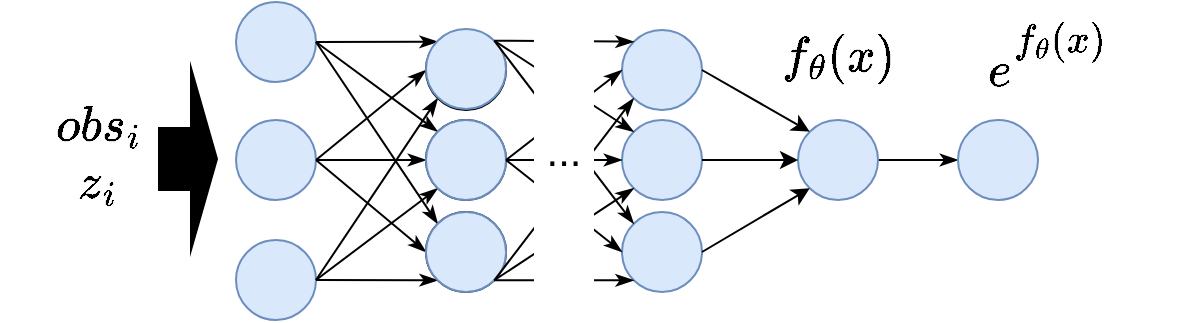 <mxfile version="20.8.16" type="github">
  <diagram name="Page-1" id="G-G4V4dbzoBnQzKpbB__">
    <mxGraphModel dx="1014" dy="847" grid="1" gridSize="10" guides="1" tooltips="1" connect="1" arrows="1" fold="1" page="1" pageScale="1" pageWidth="850" pageHeight="1100" math="1" shadow="0">
      <root>
        <mxCell id="0" />
        <mxCell id="1" parent="0" />
        <mxCell id="wKmAmS29Bb6uPi1jKADR-1" value="" style="ellipse;whiteSpace=wrap;html=1;aspect=fixed;fillColor=#dae8fc;strokeColor=#6c8ebf;" vertex="1" parent="1">
          <mxGeometry x="179" y="181" width="40" height="40" as="geometry" />
        </mxCell>
        <mxCell id="wKmAmS29Bb6uPi1jKADR-2" value="" style="ellipse;whiteSpace=wrap;html=1;aspect=fixed;fillColor=#dae8fc;strokeColor=#6c8ebf;" vertex="1" parent="1">
          <mxGeometry x="179" y="240" width="40" height="40" as="geometry" />
        </mxCell>
        <mxCell id="wKmAmS29Bb6uPi1jKADR-3" value="" style="ellipse;whiteSpace=wrap;html=1;aspect=fixed;fillColor=#dae8fc;strokeColor=#6c8ebf;" vertex="1" parent="1">
          <mxGeometry x="179" y="300" width="40" height="40" as="geometry" />
        </mxCell>
        <mxCell id="wKmAmS29Bb6uPi1jKADR-4" value="" style="ellipse;whiteSpace=wrap;html=1;aspect=fixed;" vertex="1" parent="1">
          <mxGeometry x="274" y="195" width="40" height="40" as="geometry" />
        </mxCell>
        <mxCell id="wKmAmS29Bb6uPi1jKADR-5" value="" style="ellipse;whiteSpace=wrap;html=1;aspect=fixed;" vertex="1" parent="1">
          <mxGeometry x="274" y="240" width="40" height="40" as="geometry" />
        </mxCell>
        <mxCell id="wKmAmS29Bb6uPi1jKADR-6" value="" style="ellipse;whiteSpace=wrap;html=1;aspect=fixed;" vertex="1" parent="1">
          <mxGeometry x="274" y="286" width="40" height="40" as="geometry" />
        </mxCell>
        <mxCell id="wKmAmS29Bb6uPi1jKADR-7" value="" style="endArrow=classicThin;html=1;rounded=0;exitX=1;exitY=0.5;exitDx=0;exitDy=0;entryX=0;entryY=1;entryDx=0;entryDy=0;strokeWidth=1;endFill=1;" edge="1" parent="1" source="wKmAmS29Bb6uPi1jKADR-3" target="wKmAmS29Bb6uPi1jKADR-6">
          <mxGeometry width="50" height="50" relative="1" as="geometry">
            <mxPoint x="490" y="460" as="sourcePoint" />
            <mxPoint x="540" y="410" as="targetPoint" />
          </mxGeometry>
        </mxCell>
        <mxCell id="wKmAmS29Bb6uPi1jKADR-8" value="" style="endArrow=classicThin;html=1;rounded=0;exitX=1;exitY=0.5;exitDx=0;exitDy=0;entryX=0;entryY=0;entryDx=0;entryDy=0;strokeWidth=1;endFill=1;" edge="1" parent="1" source="wKmAmS29Bb6uPi1jKADR-1" target="wKmAmS29Bb6uPi1jKADR-4">
          <mxGeometry width="50" height="50" relative="1" as="geometry">
            <mxPoint x="490" y="460" as="sourcePoint" />
            <mxPoint x="540" y="410" as="targetPoint" />
          </mxGeometry>
        </mxCell>
        <mxCell id="wKmAmS29Bb6uPi1jKADR-9" value="" style="endArrow=classicThin;html=1;rounded=0;exitX=1;exitY=0.5;exitDx=0;exitDy=0;entryX=0;entryY=0.5;entryDx=0;entryDy=0;strokeWidth=1;endFill=1;" edge="1" parent="1" source="wKmAmS29Bb6uPi1jKADR-2" target="wKmAmS29Bb6uPi1jKADR-5">
          <mxGeometry width="50" height="50" relative="1" as="geometry">
            <mxPoint x="490" y="460" as="sourcePoint" />
            <mxPoint x="540" y="410" as="targetPoint" />
          </mxGeometry>
        </mxCell>
        <mxCell id="wKmAmS29Bb6uPi1jKADR-10" value="" style="endArrow=classicThin;html=1;rounded=0;entryX=0;entryY=0;entryDx=0;entryDy=0;exitX=1;exitY=0.5;exitDx=0;exitDy=0;strokeWidth=1;endFill=1;" edge="1" parent="1" source="wKmAmS29Bb6uPi1jKADR-1" target="wKmAmS29Bb6uPi1jKADR-5">
          <mxGeometry width="50" height="50" relative="1" as="geometry">
            <mxPoint x="240" y="200" as="sourcePoint" />
            <mxPoint x="275" y="270" as="targetPoint" />
          </mxGeometry>
        </mxCell>
        <mxCell id="wKmAmS29Bb6uPi1jKADR-11" value="" style="endArrow=classicThin;html=1;rounded=0;entryX=0;entryY=0;entryDx=0;entryDy=0;exitX=1;exitY=0.5;exitDx=0;exitDy=0;strokeWidth=1;endFill=1;" edge="1" parent="1" source="wKmAmS29Bb6uPi1jKADR-1" target="wKmAmS29Bb6uPi1jKADR-6">
          <mxGeometry width="50" height="50" relative="1" as="geometry">
            <mxPoint x="220" y="220" as="sourcePoint" />
            <mxPoint x="285" y="280" as="targetPoint" />
          </mxGeometry>
        </mxCell>
        <mxCell id="wKmAmS29Bb6uPi1jKADR-12" value="" style="endArrow=classicThin;html=1;rounded=0;exitX=1;exitY=0.5;exitDx=0;exitDy=0;entryX=0;entryY=0.5;entryDx=0;entryDy=0;strokeWidth=1;endFill=1;" edge="1" parent="1" source="wKmAmS29Bb6uPi1jKADR-2" target="wKmAmS29Bb6uPi1jKADR-6">
          <mxGeometry width="50" height="50" relative="1" as="geometry">
            <mxPoint x="249" y="290" as="sourcePoint" />
            <mxPoint x="295" y="290" as="targetPoint" />
          </mxGeometry>
        </mxCell>
        <mxCell id="wKmAmS29Bb6uPi1jKADR-13" value="" style="endArrow=classicThin;html=1;rounded=0;exitX=1;exitY=0.5;exitDx=0;exitDy=0;entryX=0;entryY=0.5;entryDx=0;entryDy=0;strokeWidth=1;endFill=1;" edge="1" parent="1" source="wKmAmS29Bb6uPi1jKADR-2" target="wKmAmS29Bb6uPi1jKADR-4">
          <mxGeometry width="50" height="50" relative="1" as="geometry">
            <mxPoint x="259" y="300" as="sourcePoint" />
            <mxPoint x="305" y="300" as="targetPoint" />
          </mxGeometry>
        </mxCell>
        <mxCell id="wKmAmS29Bb6uPi1jKADR-14" value="" style="endArrow=classicThin;html=1;rounded=0;exitX=1;exitY=0.5;exitDx=0;exitDy=0;entryX=0;entryY=1;entryDx=0;entryDy=0;strokeWidth=1;endFill=1;" edge="1" parent="1" source="wKmAmS29Bb6uPi1jKADR-3" target="wKmAmS29Bb6uPi1jKADR-5">
          <mxGeometry width="50" height="50" relative="1" as="geometry">
            <mxPoint x="269" y="310" as="sourcePoint" />
            <mxPoint x="315" y="310" as="targetPoint" />
          </mxGeometry>
        </mxCell>
        <mxCell id="wKmAmS29Bb6uPi1jKADR-15" value="" style="endArrow=classicThin;html=1;rounded=0;exitX=1;exitY=0.5;exitDx=0;exitDy=0;entryX=0;entryY=1;entryDx=0;entryDy=0;strokeWidth=1;endFill=1;" edge="1" parent="1" source="wKmAmS29Bb6uPi1jKADR-3" target="wKmAmS29Bb6uPi1jKADR-4">
          <mxGeometry width="50" height="50" relative="1" as="geometry">
            <mxPoint x="279" y="320" as="sourcePoint" />
            <mxPoint x="325" y="320" as="targetPoint" />
          </mxGeometry>
        </mxCell>
        <mxCell id="wKmAmS29Bb6uPi1jKADR-16" value="" style="ellipse;whiteSpace=wrap;html=1;aspect=fixed;fillColor=#dae8fc;strokeColor=#6c8ebf;" vertex="1" parent="1">
          <mxGeometry x="274" y="194.5" width="40" height="40" as="geometry" />
        </mxCell>
        <mxCell id="wKmAmS29Bb6uPi1jKADR-17" value="" style="ellipse;whiteSpace=wrap;html=1;aspect=fixed;fillColor=#dae8fc;strokeColor=#6c8ebf;" vertex="1" parent="1">
          <mxGeometry x="274" y="240" width="40" height="40" as="geometry" />
        </mxCell>
        <mxCell id="wKmAmS29Bb6uPi1jKADR-18" value="" style="ellipse;whiteSpace=wrap;html=1;aspect=fixed;fillColor=#dae8fc;strokeColor=#6c8ebf;" vertex="1" parent="1">
          <mxGeometry x="274" y="286" width="40" height="40" as="geometry" />
        </mxCell>
        <mxCell id="wKmAmS29Bb6uPi1jKADR-19" value="" style="ellipse;whiteSpace=wrap;html=1;aspect=fixed;fillColor=#dae8fc;strokeColor=#6c8ebf;" vertex="1" parent="1">
          <mxGeometry x="372" y="195" width="40" height="40" as="geometry" />
        </mxCell>
        <mxCell id="wKmAmS29Bb6uPi1jKADR-20" value="" style="ellipse;whiteSpace=wrap;html=1;aspect=fixed;fillColor=#dae8fc;strokeColor=#6c8ebf;" vertex="1" parent="1">
          <mxGeometry x="372" y="240" width="40" height="40" as="geometry" />
        </mxCell>
        <mxCell id="wKmAmS29Bb6uPi1jKADR-21" value="" style="ellipse;whiteSpace=wrap;html=1;aspect=fixed;fillColor=#dae8fc;strokeColor=#6c8ebf;" vertex="1" parent="1">
          <mxGeometry x="372" y="286" width="40" height="40" as="geometry" />
        </mxCell>
        <mxCell id="wKmAmS29Bb6uPi1jKADR-22" value="" style="endArrow=classicThin;html=1;rounded=0;exitX=1;exitY=1;exitDx=0;exitDy=0;entryX=0;entryY=1;entryDx=0;entryDy=0;strokeWidth=1;endFill=1;" edge="1" parent="1" source="wKmAmS29Bb6uPi1jKADR-18" target="wKmAmS29Bb6uPi1jKADR-21">
          <mxGeometry width="50" height="50" relative="1" as="geometry">
            <mxPoint x="641" y="459.5" as="sourcePoint" />
            <mxPoint x="691" y="409.5" as="targetPoint" />
          </mxGeometry>
        </mxCell>
        <mxCell id="wKmAmS29Bb6uPi1jKADR-23" value="" style="endArrow=classicThin;html=1;rounded=0;exitX=1;exitY=0;exitDx=0;exitDy=0;entryX=0;entryY=0;entryDx=0;entryDy=0;strokeWidth=1;endFill=1;" edge="1" parent="1" source="wKmAmS29Bb6uPi1jKADR-16" target="wKmAmS29Bb6uPi1jKADR-19">
          <mxGeometry width="50" height="50" relative="1" as="geometry">
            <mxPoint x="641" y="459.5" as="sourcePoint" />
            <mxPoint x="691" y="409.5" as="targetPoint" />
          </mxGeometry>
        </mxCell>
        <mxCell id="wKmAmS29Bb6uPi1jKADR-24" value="" style="endArrow=classicThin;html=1;rounded=0;exitX=1;exitY=0.5;exitDx=0;exitDy=0;entryX=0;entryY=0.5;entryDx=0;entryDy=0;strokeWidth=1;endFill=1;" edge="1" parent="1" source="wKmAmS29Bb6uPi1jKADR-17" target="wKmAmS29Bb6uPi1jKADR-20">
          <mxGeometry width="50" height="50" relative="1" as="geometry">
            <mxPoint x="641" y="459.5" as="sourcePoint" />
            <mxPoint x="691" y="409.5" as="targetPoint" />
          </mxGeometry>
        </mxCell>
        <mxCell id="wKmAmS29Bb6uPi1jKADR-25" value="" style="endArrow=classicThin;html=1;rounded=0;entryX=0;entryY=0;entryDx=0;entryDy=0;exitX=1;exitY=0;exitDx=0;exitDy=0;strokeWidth=1;endFill=1;" edge="1" parent="1" source="wKmAmS29Bb6uPi1jKADR-16" target="wKmAmS29Bb6uPi1jKADR-20">
          <mxGeometry width="50" height="50" relative="1" as="geometry">
            <mxPoint x="391" y="199.5" as="sourcePoint" />
            <mxPoint x="426" y="269.5" as="targetPoint" />
          </mxGeometry>
        </mxCell>
        <mxCell id="wKmAmS29Bb6uPi1jKADR-26" value="" style="endArrow=classicThin;html=1;rounded=0;entryX=0;entryY=0;entryDx=0;entryDy=0;exitX=1;exitY=0;exitDx=0;exitDy=0;strokeWidth=1;endFill=1;" edge="1" parent="1" source="wKmAmS29Bb6uPi1jKADR-16" target="wKmAmS29Bb6uPi1jKADR-21">
          <mxGeometry width="50" height="50" relative="1" as="geometry">
            <mxPoint x="371" y="219.5" as="sourcePoint" />
            <mxPoint x="436" y="279.5" as="targetPoint" />
          </mxGeometry>
        </mxCell>
        <mxCell id="wKmAmS29Bb6uPi1jKADR-27" value="" style="endArrow=classicThin;html=1;rounded=0;exitX=1;exitY=0.5;exitDx=0;exitDy=0;entryX=0;entryY=0.5;entryDx=0;entryDy=0;strokeWidth=1;endFill=1;" edge="1" parent="1" source="wKmAmS29Bb6uPi1jKADR-17" target="wKmAmS29Bb6uPi1jKADR-21">
          <mxGeometry width="50" height="50" relative="1" as="geometry">
            <mxPoint x="400" y="289.5" as="sourcePoint" />
            <mxPoint x="446" y="289.5" as="targetPoint" />
          </mxGeometry>
        </mxCell>
        <mxCell id="wKmAmS29Bb6uPi1jKADR-28" value="" style="endArrow=classicThin;html=1;rounded=0;exitX=1;exitY=0.5;exitDx=0;exitDy=0;entryX=0;entryY=0.5;entryDx=0;entryDy=0;strokeWidth=1;endFill=1;" edge="1" parent="1" source="wKmAmS29Bb6uPi1jKADR-17" target="wKmAmS29Bb6uPi1jKADR-19">
          <mxGeometry width="50" height="50" relative="1" as="geometry">
            <mxPoint x="410" y="299.5" as="sourcePoint" />
            <mxPoint x="456" y="299.5" as="targetPoint" />
          </mxGeometry>
        </mxCell>
        <mxCell id="wKmAmS29Bb6uPi1jKADR-29" value="" style="endArrow=classicThin;html=1;rounded=0;exitX=1;exitY=1;exitDx=0;exitDy=0;entryX=0;entryY=1;entryDx=0;entryDy=0;strokeWidth=1;endFill=1;" edge="1" parent="1" source="wKmAmS29Bb6uPi1jKADR-18" target="wKmAmS29Bb6uPi1jKADR-20">
          <mxGeometry width="50" height="50" relative="1" as="geometry">
            <mxPoint x="420" y="309.5" as="sourcePoint" />
            <mxPoint x="466" y="309.5" as="targetPoint" />
          </mxGeometry>
        </mxCell>
        <mxCell id="wKmAmS29Bb6uPi1jKADR-30" value="" style="endArrow=classicThin;html=1;rounded=0;exitX=1;exitY=1;exitDx=0;exitDy=0;entryX=0;entryY=1;entryDx=0;entryDy=0;strokeWidth=1;endFill=1;" edge="1" parent="1" source="wKmAmS29Bb6uPi1jKADR-18" target="wKmAmS29Bb6uPi1jKADR-19">
          <mxGeometry width="50" height="50" relative="1" as="geometry">
            <mxPoint x="430" y="319.5" as="sourcePoint" />
            <mxPoint x="476" y="319.5" as="targetPoint" />
          </mxGeometry>
        </mxCell>
        <mxCell id="wKmAmS29Bb6uPi1jKADR-32" value="&lt;font style=&quot;font-size: 21px;&quot;&gt;...&lt;/font&gt;" style="rounded=0;whiteSpace=wrap;html=1;strokeColor=none;" vertex="1" parent="1">
          <mxGeometry x="328" y="180" width="30" height="150" as="geometry" />
        </mxCell>
        <mxCell id="wKmAmS29Bb6uPi1jKADR-35" value="$$obs_i$$" style="text;html=1;strokeColor=none;fillColor=none;align=center;verticalAlign=middle;whiteSpace=wrap;rounded=0;fontSize=21;" vertex="1" parent="1">
          <mxGeometry x="80" y="228" width="60" height="30" as="geometry" />
        </mxCell>
        <mxCell id="wKmAmS29Bb6uPi1jKADR-36" value="$$z_i$$" style="text;html=1;strokeColor=none;fillColor=none;align=center;verticalAlign=middle;whiteSpace=wrap;rounded=0;fontSize=21;" vertex="1" parent="1">
          <mxGeometry x="80" y="256" width="60" height="30" as="geometry" />
        </mxCell>
        <mxCell id="wKmAmS29Bb6uPi1jKADR-37" value="" style="shape=flexArrow;endArrow=classic;html=1;rounded=0;strokeWidth=1;fontSize=21;endWidth=59;endSize=4;width=31;fillColor=#000000;fillStyle=solid;" edge="1" parent="1">
          <mxGeometry width="50" height="50" relative="1" as="geometry">
            <mxPoint x="140" y="259.5" as="sourcePoint" />
            <mxPoint x="170" y="259.5" as="targetPoint" />
          </mxGeometry>
        </mxCell>
        <mxCell id="wKmAmS29Bb6uPi1jKADR-44" style="edgeStyle=orthogonalEdgeStyle;rounded=0;fillStyle=solid;orthogonalLoop=1;jettySize=auto;html=1;exitX=1;exitY=0.5;exitDx=0;exitDy=0;entryX=0;entryY=0.5;entryDx=0;entryDy=0;strokeWidth=1;fontSize=21;endArrow=classicThin;endFill=1;fillColor=#000000;" edge="1" parent="1" source="wKmAmS29Bb6uPi1jKADR-38" target="wKmAmS29Bb6uPi1jKADR-43">
          <mxGeometry relative="1" as="geometry" />
        </mxCell>
        <mxCell id="wKmAmS29Bb6uPi1jKADR-38" value="" style="ellipse;whiteSpace=wrap;html=1;aspect=fixed;fillColor=#dae8fc;strokeColor=#6c8ebf;" vertex="1" parent="1">
          <mxGeometry x="460" y="240" width="40" height="40" as="geometry" />
        </mxCell>
        <mxCell id="wKmAmS29Bb6uPi1jKADR-39" value="" style="endArrow=classic;html=1;rounded=0;fillStyle=solid;strokeWidth=1;fontSize=21;fillColor=#000000;exitX=1;exitY=0.5;exitDx=0;exitDy=0;entryX=0;entryY=1;entryDx=0;entryDy=0;" edge="1" parent="1" source="wKmAmS29Bb6uPi1jKADR-21" target="wKmAmS29Bb6uPi1jKADR-38">
          <mxGeometry width="50" height="50" relative="1" as="geometry">
            <mxPoint x="440" y="310" as="sourcePoint" />
            <mxPoint x="490" y="260" as="targetPoint" />
          </mxGeometry>
        </mxCell>
        <mxCell id="wKmAmS29Bb6uPi1jKADR-40" value="" style="endArrow=classic;html=1;rounded=0;fillStyle=solid;strokeWidth=1;fontSize=21;fillColor=#000000;exitX=1;exitY=0.5;exitDx=0;exitDy=0;entryX=0;entryY=0.5;entryDx=0;entryDy=0;" edge="1" parent="1" source="wKmAmS29Bb6uPi1jKADR-20" target="wKmAmS29Bb6uPi1jKADR-38">
          <mxGeometry width="50" height="50" relative="1" as="geometry">
            <mxPoint x="422" y="316" as="sourcePoint" />
            <mxPoint x="475.858" y="284.142" as="targetPoint" />
          </mxGeometry>
        </mxCell>
        <mxCell id="wKmAmS29Bb6uPi1jKADR-41" value="" style="endArrow=classic;html=1;rounded=0;fillStyle=solid;strokeWidth=1;fontSize=21;fillColor=#000000;exitX=1;exitY=0.5;exitDx=0;exitDy=0;entryX=0;entryY=0;entryDx=0;entryDy=0;" edge="1" parent="1" source="wKmAmS29Bb6uPi1jKADR-19" target="wKmAmS29Bb6uPi1jKADR-38">
          <mxGeometry width="50" height="50" relative="1" as="geometry">
            <mxPoint x="432" y="326" as="sourcePoint" />
            <mxPoint x="485.858" y="294.142" as="targetPoint" />
          </mxGeometry>
        </mxCell>
        <mxCell id="wKmAmS29Bb6uPi1jKADR-42" value="$$f_\theta(x)$$" style="text;html=1;align=center;verticalAlign=middle;resizable=0;points=[];autosize=1;strokeColor=none;fillColor=none;fontSize=21;" vertex="1" parent="1">
          <mxGeometry x="400" y="188" width="160" height="40" as="geometry" />
        </mxCell>
        <mxCell id="wKmAmS29Bb6uPi1jKADR-43" value="" style="ellipse;whiteSpace=wrap;html=1;aspect=fixed;fillColor=#dae8fc;strokeColor=#6c8ebf;" vertex="1" parent="1">
          <mxGeometry x="540" y="240" width="40" height="40" as="geometry" />
        </mxCell>
        <mxCell id="wKmAmS29Bb6uPi1jKADR-45" value="$$f_\theta(x)$$" style="text;html=1;align=center;verticalAlign=middle;resizable=0;points=[];autosize=1;strokeColor=none;fillColor=none;fontSize=17;" vertex="1" parent="1">
          <mxGeometry x="520" y="186" width="140" height="30" as="geometry" />
        </mxCell>
        <mxCell id="wKmAmS29Bb6uPi1jKADR-46" value="$$e$$" style="text;html=1;align=center;verticalAlign=middle;resizable=0;points=[];autosize=1;strokeColor=none;fillColor=none;fontSize=21;" vertex="1" parent="1">
          <mxGeometry x="520" y="195" width="80" height="40" as="geometry" />
        </mxCell>
      </root>
    </mxGraphModel>
  </diagram>
</mxfile>
